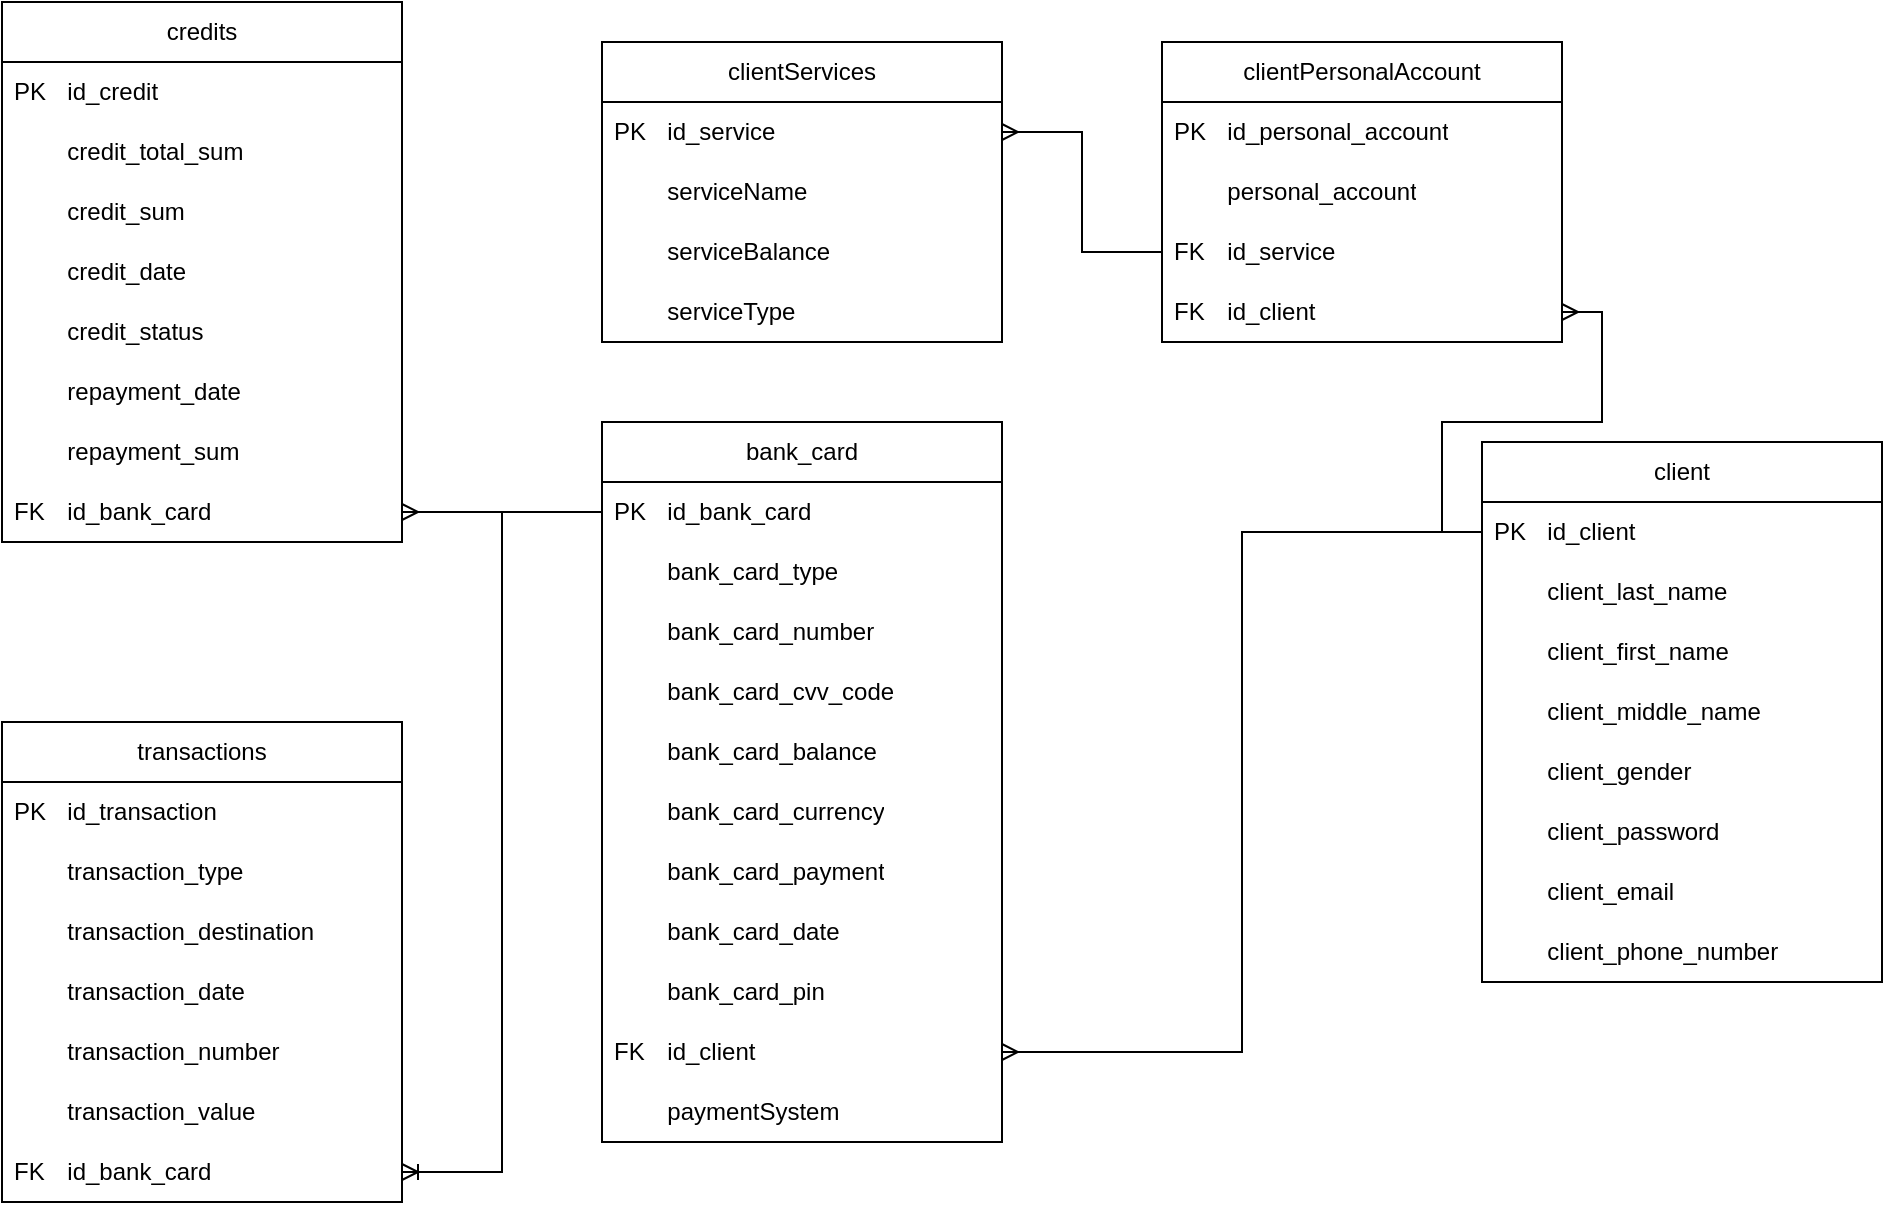 <mxfile version="23.0.2" type="device">
  <diagram name="Страница — 1" id="0ipdvtex2FSD_jlwnOPj">
    <mxGraphModel dx="2277" dy="2917" grid="1" gridSize="10" guides="1" tooltips="1" connect="1" arrows="1" fold="1" page="1" pageScale="1" pageWidth="827" pageHeight="1169" math="0" shadow="0">
      <root>
        <mxCell id="0" />
        <mxCell id="1" parent="0" />
        <mxCell id="9BYOonYDYAqLUWdTiCfe-1" value="clientServices" style="swimlane;fontStyle=0;childLayout=stackLayout;horizontal=1;startSize=30;horizontalStack=0;resizeParent=1;resizeParentMax=0;resizeLast=0;collapsible=1;marginBottom=0;whiteSpace=wrap;html=1;" vertex="1" parent="1">
          <mxGeometry x="80" y="120" width="200" height="150" as="geometry" />
        </mxCell>
        <mxCell id="9BYOonYDYAqLUWdTiCfe-2" value="PK&lt;span style=&quot;white-space: pre;&quot;&gt;&#x9;&lt;/span&gt;id_service" style="text;strokeColor=none;fillColor=none;align=left;verticalAlign=middle;spacingLeft=4;spacingRight=4;overflow=hidden;points=[[0,0.5],[1,0.5]];portConstraint=eastwest;rotatable=0;whiteSpace=wrap;html=1;" vertex="1" parent="9BYOonYDYAqLUWdTiCfe-1">
          <mxGeometry y="30" width="200" height="30" as="geometry" />
        </mxCell>
        <mxCell id="9BYOonYDYAqLUWdTiCfe-3" value="&lt;span style=&quot;white-space: pre;&quot;&gt;&#x9;&lt;/span&gt;serviceName" style="text;strokeColor=none;fillColor=none;align=left;verticalAlign=middle;spacingLeft=4;spacingRight=4;overflow=hidden;points=[[0,0.5],[1,0.5]];portConstraint=eastwest;rotatable=0;whiteSpace=wrap;html=1;" vertex="1" parent="9BYOonYDYAqLUWdTiCfe-1">
          <mxGeometry y="60" width="200" height="30" as="geometry" />
        </mxCell>
        <mxCell id="9BYOonYDYAqLUWdTiCfe-4" value="&amp;nbsp;&amp;nbsp;&lt;span style=&quot;white-space: pre;&quot;&gt;&#x9;&lt;/span&gt;serviceBalance" style="text;strokeColor=none;fillColor=none;align=left;verticalAlign=middle;spacingLeft=4;spacingRight=4;overflow=hidden;points=[[0,0.5],[1,0.5]];portConstraint=eastwest;rotatable=0;whiteSpace=wrap;html=1;" vertex="1" parent="9BYOonYDYAqLUWdTiCfe-1">
          <mxGeometry y="90" width="200" height="30" as="geometry" />
        </mxCell>
        <mxCell id="9BYOonYDYAqLUWdTiCfe-5" value="&amp;nbsp;&amp;nbsp;&lt;span style=&quot;white-space: pre;&quot;&gt;&#x9;&lt;/span&gt;serviceType" style="text;strokeColor=none;fillColor=none;align=left;verticalAlign=middle;spacingLeft=4;spacingRight=4;overflow=hidden;points=[[0,0.5],[1,0.5]];portConstraint=eastwest;rotatable=0;whiteSpace=wrap;html=1;" vertex="1" parent="9BYOonYDYAqLUWdTiCfe-1">
          <mxGeometry y="120" width="200" height="30" as="geometry" />
        </mxCell>
        <mxCell id="9BYOonYDYAqLUWdTiCfe-6" value="clientPersonalAccount" style="swimlane;fontStyle=0;childLayout=stackLayout;horizontal=1;startSize=30;horizontalStack=0;resizeParent=1;resizeParentMax=0;resizeLast=0;collapsible=1;marginBottom=0;whiteSpace=wrap;html=1;" vertex="1" parent="1">
          <mxGeometry x="360" y="120" width="200" height="150" as="geometry" />
        </mxCell>
        <mxCell id="9BYOonYDYAqLUWdTiCfe-7" value="PK&lt;span style=&quot;white-space: pre;&quot;&gt;&#x9;&lt;/span&gt;id_personal_account" style="text;strokeColor=none;fillColor=none;align=left;verticalAlign=middle;spacingLeft=4;spacingRight=4;overflow=hidden;points=[[0,0.5],[1,0.5]];portConstraint=eastwest;rotatable=0;whiteSpace=wrap;html=1;" vertex="1" parent="9BYOonYDYAqLUWdTiCfe-6">
          <mxGeometry y="30" width="200" height="30" as="geometry" />
        </mxCell>
        <mxCell id="9BYOonYDYAqLUWdTiCfe-10" value="&amp;nbsp;&amp;nbsp;&lt;span style=&quot;white-space: pre;&quot;&gt;&#x9;&lt;/span&gt;personal_account" style="text;strokeColor=none;fillColor=none;align=left;verticalAlign=middle;spacingLeft=4;spacingRight=4;overflow=hidden;points=[[0,0.5],[1,0.5]];portConstraint=eastwest;rotatable=0;whiteSpace=wrap;html=1;" vertex="1" parent="9BYOonYDYAqLUWdTiCfe-6">
          <mxGeometry y="60" width="200" height="30" as="geometry" />
        </mxCell>
        <mxCell id="9BYOonYDYAqLUWdTiCfe-8" value="FK&lt;span style=&quot;white-space: pre;&quot;&gt;&#x9;&lt;/span&gt;id_service" style="text;strokeColor=none;fillColor=none;align=left;verticalAlign=middle;spacingLeft=4;spacingRight=4;overflow=hidden;points=[[0,0.5],[1,0.5]];portConstraint=eastwest;rotatable=0;whiteSpace=wrap;html=1;" vertex="1" parent="9BYOonYDYAqLUWdTiCfe-6">
          <mxGeometry y="90" width="200" height="30" as="geometry" />
        </mxCell>
        <mxCell id="9BYOonYDYAqLUWdTiCfe-9" value="FK&lt;span style=&quot;white-space: pre;&quot;&gt;&#x9;&lt;/span&gt;id_client" style="text;strokeColor=none;fillColor=none;align=left;verticalAlign=middle;spacingLeft=4;spacingRight=4;overflow=hidden;points=[[0,0.5],[1,0.5]];portConstraint=eastwest;rotatable=0;whiteSpace=wrap;html=1;" vertex="1" parent="9BYOonYDYAqLUWdTiCfe-6">
          <mxGeometry y="120" width="200" height="30" as="geometry" />
        </mxCell>
        <mxCell id="9BYOonYDYAqLUWdTiCfe-11" style="edgeStyle=orthogonalEdgeStyle;rounded=0;orthogonalLoop=1;jettySize=auto;html=1;exitX=0;exitY=0.5;exitDx=0;exitDy=0;entryX=1;entryY=0.5;entryDx=0;entryDy=0;endArrow=ERmany;endFill=0;" edge="1" parent="1" source="9BYOonYDYAqLUWdTiCfe-8" target="9BYOonYDYAqLUWdTiCfe-2">
          <mxGeometry relative="1" as="geometry" />
        </mxCell>
        <mxCell id="9BYOonYDYAqLUWdTiCfe-12" value="client" style="swimlane;fontStyle=0;childLayout=stackLayout;horizontal=1;startSize=30;horizontalStack=0;resizeParent=1;resizeParentMax=0;resizeLast=0;collapsible=1;marginBottom=0;whiteSpace=wrap;html=1;" vertex="1" parent="1">
          <mxGeometry x="520" y="320" width="200" height="270" as="geometry" />
        </mxCell>
        <mxCell id="9BYOonYDYAqLUWdTiCfe-13" value="PK&lt;span style=&quot;white-space: pre;&quot;&gt;&#x9;&lt;/span&gt;id_client" style="text;strokeColor=none;fillColor=none;align=left;verticalAlign=middle;spacingLeft=4;spacingRight=4;overflow=hidden;points=[[0,0.5],[1,0.5]];portConstraint=eastwest;rotatable=0;whiteSpace=wrap;html=1;" vertex="1" parent="9BYOonYDYAqLUWdTiCfe-12">
          <mxGeometry y="30" width="200" height="30" as="geometry" />
        </mxCell>
        <mxCell id="9BYOonYDYAqLUWdTiCfe-14" value="&amp;nbsp;&amp;nbsp;&lt;span style=&quot;white-space: pre;&quot;&gt;&#x9;&lt;/span&gt;client_last_name" style="text;strokeColor=none;fillColor=none;align=left;verticalAlign=middle;spacingLeft=4;spacingRight=4;overflow=hidden;points=[[0,0.5],[1,0.5]];portConstraint=eastwest;rotatable=0;whiteSpace=wrap;html=1;" vertex="1" parent="9BYOonYDYAqLUWdTiCfe-12">
          <mxGeometry y="60" width="200" height="30" as="geometry" />
        </mxCell>
        <mxCell id="9BYOonYDYAqLUWdTiCfe-21" value="&amp;nbsp;&amp;nbsp;&lt;span style=&quot;white-space: pre;&quot;&gt;&#x9;&lt;/span&gt;client_first_name" style="text;strokeColor=none;fillColor=none;align=left;verticalAlign=middle;spacingLeft=4;spacingRight=4;overflow=hidden;points=[[0,0.5],[1,0.5]];portConstraint=eastwest;rotatable=0;whiteSpace=wrap;html=1;" vertex="1" parent="9BYOonYDYAqLUWdTiCfe-12">
          <mxGeometry y="90" width="200" height="30" as="geometry" />
        </mxCell>
        <mxCell id="9BYOonYDYAqLUWdTiCfe-22" value="&amp;nbsp;&amp;nbsp;&lt;span style=&quot;white-space: pre;&quot;&gt;&#x9;&lt;/span&gt;client_middle_name" style="text;strokeColor=none;fillColor=none;align=left;verticalAlign=middle;spacingLeft=4;spacingRight=4;overflow=hidden;points=[[0,0.5],[1,0.5]];portConstraint=eastwest;rotatable=0;whiteSpace=wrap;html=1;" vertex="1" parent="9BYOonYDYAqLUWdTiCfe-12">
          <mxGeometry y="120" width="200" height="30" as="geometry" />
        </mxCell>
        <mxCell id="9BYOonYDYAqLUWdTiCfe-23" value="&amp;nbsp;&amp;nbsp;&lt;span style=&quot;white-space: pre;&quot;&gt;&#x9;&lt;/span&gt;client_gender" style="text;strokeColor=none;fillColor=none;align=left;verticalAlign=middle;spacingLeft=4;spacingRight=4;overflow=hidden;points=[[0,0.5],[1,0.5]];portConstraint=eastwest;rotatable=0;whiteSpace=wrap;html=1;" vertex="1" parent="9BYOonYDYAqLUWdTiCfe-12">
          <mxGeometry y="150" width="200" height="30" as="geometry" />
        </mxCell>
        <mxCell id="9BYOonYDYAqLUWdTiCfe-20" value="&amp;nbsp;&amp;nbsp;&lt;span style=&quot;white-space: pre;&quot;&gt;&#x9;&lt;/span&gt;client_password" style="text;strokeColor=none;fillColor=none;align=left;verticalAlign=middle;spacingLeft=4;spacingRight=4;overflow=hidden;points=[[0,0.5],[1,0.5]];portConstraint=eastwest;rotatable=0;whiteSpace=wrap;html=1;" vertex="1" parent="9BYOonYDYAqLUWdTiCfe-12">
          <mxGeometry y="180" width="200" height="30" as="geometry" />
        </mxCell>
        <mxCell id="9BYOonYDYAqLUWdTiCfe-15" value="&amp;nbsp;&amp;nbsp;&lt;span style=&quot;white-space: pre;&quot;&gt;&#x9;&lt;/span&gt;client_email" style="text;strokeColor=none;fillColor=none;align=left;verticalAlign=middle;spacingLeft=4;spacingRight=4;overflow=hidden;points=[[0,0.5],[1,0.5]];portConstraint=eastwest;rotatable=0;whiteSpace=wrap;html=1;" vertex="1" parent="9BYOonYDYAqLUWdTiCfe-12">
          <mxGeometry y="210" width="200" height="30" as="geometry" />
        </mxCell>
        <mxCell id="9BYOonYDYAqLUWdTiCfe-24" value="&amp;nbsp;&amp;nbsp;&lt;span style=&quot;white-space: pre;&quot;&gt;&#x9;&lt;/span&gt;client_phone_number" style="text;strokeColor=none;fillColor=none;align=left;verticalAlign=middle;spacingLeft=4;spacingRight=4;overflow=hidden;points=[[0,0.5],[1,0.5]];portConstraint=eastwest;rotatable=0;whiteSpace=wrap;html=1;" vertex="1" parent="9BYOonYDYAqLUWdTiCfe-12">
          <mxGeometry y="240" width="200" height="30" as="geometry" />
        </mxCell>
        <mxCell id="9BYOonYDYAqLUWdTiCfe-26" style="edgeStyle=orthogonalEdgeStyle;rounded=0;orthogonalLoop=1;jettySize=auto;html=1;exitX=0;exitY=0.5;exitDx=0;exitDy=0;entryX=1;entryY=0.5;entryDx=0;entryDy=0;endArrow=ERmany;endFill=0;" edge="1" parent="1" source="9BYOonYDYAqLUWdTiCfe-13" target="9BYOonYDYAqLUWdTiCfe-9">
          <mxGeometry relative="1" as="geometry" />
        </mxCell>
        <mxCell id="9BYOonYDYAqLUWdTiCfe-27" value="bank_card" style="swimlane;fontStyle=0;childLayout=stackLayout;horizontal=1;startSize=30;horizontalStack=0;resizeParent=1;resizeParentMax=0;resizeLast=0;collapsible=1;marginBottom=0;whiteSpace=wrap;html=1;" vertex="1" parent="1">
          <mxGeometry x="80" y="310" width="200" height="360" as="geometry" />
        </mxCell>
        <mxCell id="9BYOonYDYAqLUWdTiCfe-28" value="PK&lt;span style=&quot;white-space: pre;&quot;&gt;&#x9;&lt;/span&gt;id_bank_card" style="text;strokeColor=none;fillColor=none;align=left;verticalAlign=middle;spacingLeft=4;spacingRight=4;overflow=hidden;points=[[0,0.5],[1,0.5]];portConstraint=eastwest;rotatable=0;whiteSpace=wrap;html=1;" vertex="1" parent="9BYOonYDYAqLUWdTiCfe-27">
          <mxGeometry y="30" width="200" height="30" as="geometry" />
        </mxCell>
        <mxCell id="9BYOonYDYAqLUWdTiCfe-29" value="&amp;nbsp;&amp;nbsp;&lt;span style=&quot;white-space: pre;&quot;&gt;&#x9;&lt;/span&gt;bank_card_type" style="text;strokeColor=none;fillColor=none;align=left;verticalAlign=middle;spacingLeft=4;spacingRight=4;overflow=hidden;points=[[0,0.5],[1,0.5]];portConstraint=eastwest;rotatable=0;whiteSpace=wrap;html=1;" vertex="1" parent="9BYOonYDYAqLUWdTiCfe-27">
          <mxGeometry y="60" width="200" height="30" as="geometry" />
        </mxCell>
        <mxCell id="9BYOonYDYAqLUWdTiCfe-31" value="&amp;nbsp;&amp;nbsp;&lt;span style=&quot;white-space: pre;&quot;&gt;&#x9;&lt;/span&gt;bank_card_number" style="text;strokeColor=none;fillColor=none;align=left;verticalAlign=middle;spacingLeft=4;spacingRight=4;overflow=hidden;points=[[0,0.5],[1,0.5]];portConstraint=eastwest;rotatable=0;whiteSpace=wrap;html=1;" vertex="1" parent="9BYOonYDYAqLUWdTiCfe-27">
          <mxGeometry y="90" width="200" height="30" as="geometry" />
        </mxCell>
        <mxCell id="9BYOonYDYAqLUWdTiCfe-33" value="&amp;nbsp;&amp;nbsp;&lt;span style=&quot;white-space: pre;&quot;&gt;&#x9;&lt;/span&gt;bank_card_cvv_code" style="text;strokeColor=none;fillColor=none;align=left;verticalAlign=middle;spacingLeft=4;spacingRight=4;overflow=hidden;points=[[0,0.5],[1,0.5]];portConstraint=eastwest;rotatable=0;whiteSpace=wrap;html=1;" vertex="1" parent="9BYOonYDYAqLUWdTiCfe-27">
          <mxGeometry y="120" width="200" height="30" as="geometry" />
        </mxCell>
        <mxCell id="9BYOonYDYAqLUWdTiCfe-34" value="&amp;nbsp;&amp;nbsp;&lt;span style=&quot;white-space: pre;&quot;&gt;&#x9;&lt;/span&gt;bank_card_balance" style="text;strokeColor=none;fillColor=none;align=left;verticalAlign=middle;spacingLeft=4;spacingRight=4;overflow=hidden;points=[[0,0.5],[1,0.5]];portConstraint=eastwest;rotatable=0;whiteSpace=wrap;html=1;" vertex="1" parent="9BYOonYDYAqLUWdTiCfe-27">
          <mxGeometry y="150" width="200" height="30" as="geometry" />
        </mxCell>
        <mxCell id="9BYOonYDYAqLUWdTiCfe-35" value="&amp;nbsp;&amp;nbsp;&lt;span style=&quot;white-space: pre;&quot;&gt;&#x9;&lt;/span&gt;bank_card_currency" style="text;strokeColor=none;fillColor=none;align=left;verticalAlign=middle;spacingLeft=4;spacingRight=4;overflow=hidden;points=[[0,0.5],[1,0.5]];portConstraint=eastwest;rotatable=0;whiteSpace=wrap;html=1;" vertex="1" parent="9BYOonYDYAqLUWdTiCfe-27">
          <mxGeometry y="180" width="200" height="30" as="geometry" />
        </mxCell>
        <mxCell id="9BYOonYDYAqLUWdTiCfe-36" value="&amp;nbsp;&amp;nbsp;&lt;span style=&quot;white-space: pre;&quot;&gt;&#x9;&lt;/span&gt;bank_card_payment" style="text;strokeColor=none;fillColor=none;align=left;verticalAlign=middle;spacingLeft=4;spacingRight=4;overflow=hidden;points=[[0,0.5],[1,0.5]];portConstraint=eastwest;rotatable=0;whiteSpace=wrap;html=1;" vertex="1" parent="9BYOonYDYAqLUWdTiCfe-27">
          <mxGeometry y="210" width="200" height="30" as="geometry" />
        </mxCell>
        <mxCell id="9BYOonYDYAqLUWdTiCfe-37" value="&amp;nbsp;&amp;nbsp;&lt;span style=&quot;white-space: pre;&quot;&gt;&#x9;&lt;/span&gt;bank_card_date" style="text;strokeColor=none;fillColor=none;align=left;verticalAlign=middle;spacingLeft=4;spacingRight=4;overflow=hidden;points=[[0,0.5],[1,0.5]];portConstraint=eastwest;rotatable=0;whiteSpace=wrap;html=1;" vertex="1" parent="9BYOonYDYAqLUWdTiCfe-27">
          <mxGeometry y="240" width="200" height="30" as="geometry" />
        </mxCell>
        <mxCell id="9BYOonYDYAqLUWdTiCfe-38" value="&amp;nbsp;&amp;nbsp;&lt;span style=&quot;white-space: pre;&quot;&gt;&#x9;&lt;/span&gt;bank_card_pin" style="text;strokeColor=none;fillColor=none;align=left;verticalAlign=middle;spacingLeft=4;spacingRight=4;overflow=hidden;points=[[0,0.5],[1,0.5]];portConstraint=eastwest;rotatable=0;whiteSpace=wrap;html=1;" vertex="1" parent="9BYOonYDYAqLUWdTiCfe-27">
          <mxGeometry y="270" width="200" height="30" as="geometry" />
        </mxCell>
        <mxCell id="9BYOonYDYAqLUWdTiCfe-39" value="FK&lt;span style=&quot;white-space: pre;&quot;&gt;&#x9;&lt;/span&gt;id_client" style="text;strokeColor=none;fillColor=none;align=left;verticalAlign=middle;spacingLeft=4;spacingRight=4;overflow=hidden;points=[[0,0.5],[1,0.5]];portConstraint=eastwest;rotatable=0;whiteSpace=wrap;html=1;" vertex="1" parent="9BYOonYDYAqLUWdTiCfe-27">
          <mxGeometry y="300" width="200" height="30" as="geometry" />
        </mxCell>
        <mxCell id="9BYOonYDYAqLUWdTiCfe-32" value="&amp;nbsp;&amp;nbsp;&lt;span style=&quot;white-space: pre;&quot;&gt;&#x9;&lt;/span&gt;paymentSystem" style="text;strokeColor=none;fillColor=none;align=left;verticalAlign=middle;spacingLeft=4;spacingRight=4;overflow=hidden;points=[[0,0.5],[1,0.5]];portConstraint=eastwest;rotatable=0;whiteSpace=wrap;html=1;" vertex="1" parent="9BYOonYDYAqLUWdTiCfe-27">
          <mxGeometry y="330" width="200" height="30" as="geometry" />
        </mxCell>
        <mxCell id="9BYOonYDYAqLUWdTiCfe-40" style="edgeStyle=orthogonalEdgeStyle;rounded=0;orthogonalLoop=1;jettySize=auto;html=1;exitX=0;exitY=0.5;exitDx=0;exitDy=0;entryX=1;entryY=0.5;entryDx=0;entryDy=0;endArrow=ERmany;endFill=0;" edge="1" parent="1" source="9BYOonYDYAqLUWdTiCfe-13" target="9BYOonYDYAqLUWdTiCfe-39">
          <mxGeometry relative="1" as="geometry" />
        </mxCell>
        <mxCell id="9BYOonYDYAqLUWdTiCfe-41" value="credits" style="swimlane;fontStyle=0;childLayout=stackLayout;horizontal=1;startSize=30;horizontalStack=0;resizeParent=1;resizeParentMax=0;resizeLast=0;collapsible=1;marginBottom=0;whiteSpace=wrap;html=1;" vertex="1" parent="1">
          <mxGeometry x="-220" y="100" width="200" height="270" as="geometry" />
        </mxCell>
        <mxCell id="9BYOonYDYAqLUWdTiCfe-42" value="PK&lt;span style=&quot;white-space: pre;&quot;&gt;&#x9;&lt;/span&gt;id_credit" style="text;strokeColor=none;fillColor=none;align=left;verticalAlign=middle;spacingLeft=4;spacingRight=4;overflow=hidden;points=[[0,0.5],[1,0.5]];portConstraint=eastwest;rotatable=0;whiteSpace=wrap;html=1;" vertex="1" parent="9BYOonYDYAqLUWdTiCfe-41">
          <mxGeometry y="30" width="200" height="30" as="geometry" />
        </mxCell>
        <mxCell id="9BYOonYDYAqLUWdTiCfe-43" value="&amp;nbsp;&amp;nbsp;&lt;span style=&quot;white-space: pre;&quot;&gt;&#x9;&lt;/span&gt;credit_total_sum" style="text;strokeColor=none;fillColor=none;align=left;verticalAlign=middle;spacingLeft=4;spacingRight=4;overflow=hidden;points=[[0,0.5],[1,0.5]];portConstraint=eastwest;rotatable=0;whiteSpace=wrap;html=1;" vertex="1" parent="9BYOonYDYAqLUWdTiCfe-41">
          <mxGeometry y="60" width="200" height="30" as="geometry" />
        </mxCell>
        <mxCell id="9BYOonYDYAqLUWdTiCfe-46" value="&amp;nbsp;&amp;nbsp;&lt;span style=&quot;white-space: pre;&quot;&gt;&#x9;&lt;/span&gt;credit_sum" style="text;strokeColor=none;fillColor=none;align=left;verticalAlign=middle;spacingLeft=4;spacingRight=4;overflow=hidden;points=[[0,0.5],[1,0.5]];portConstraint=eastwest;rotatable=0;whiteSpace=wrap;html=1;" vertex="1" parent="9BYOonYDYAqLUWdTiCfe-41">
          <mxGeometry y="90" width="200" height="30" as="geometry" />
        </mxCell>
        <mxCell id="9BYOonYDYAqLUWdTiCfe-47" value="&amp;nbsp;&amp;nbsp;&lt;span style=&quot;white-space: pre;&quot;&gt;&#x9;&lt;/span&gt;credit_date" style="text;strokeColor=none;fillColor=none;align=left;verticalAlign=middle;spacingLeft=4;spacingRight=4;overflow=hidden;points=[[0,0.5],[1,0.5]];portConstraint=eastwest;rotatable=0;whiteSpace=wrap;html=1;" vertex="1" parent="9BYOonYDYAqLUWdTiCfe-41">
          <mxGeometry y="120" width="200" height="30" as="geometry" />
        </mxCell>
        <mxCell id="9BYOonYDYAqLUWdTiCfe-48" value="&amp;nbsp;&amp;nbsp;&lt;span style=&quot;white-space: pre;&quot;&gt;&#x9;&lt;/span&gt;credit_status" style="text;strokeColor=none;fillColor=none;align=left;verticalAlign=middle;spacingLeft=4;spacingRight=4;overflow=hidden;points=[[0,0.5],[1,0.5]];portConstraint=eastwest;rotatable=0;whiteSpace=wrap;html=1;" vertex="1" parent="9BYOonYDYAqLUWdTiCfe-41">
          <mxGeometry y="150" width="200" height="30" as="geometry" />
        </mxCell>
        <mxCell id="9BYOonYDYAqLUWdTiCfe-49" value="&amp;nbsp;&amp;nbsp;&lt;span style=&quot;white-space: pre;&quot;&gt;&#x9;&lt;/span&gt;repayment_date" style="text;strokeColor=none;fillColor=none;align=left;verticalAlign=middle;spacingLeft=4;spacingRight=4;overflow=hidden;points=[[0,0.5],[1,0.5]];portConstraint=eastwest;rotatable=0;whiteSpace=wrap;html=1;" vertex="1" parent="9BYOonYDYAqLUWdTiCfe-41">
          <mxGeometry y="180" width="200" height="30" as="geometry" />
        </mxCell>
        <mxCell id="9BYOonYDYAqLUWdTiCfe-50" value="&amp;nbsp;&amp;nbsp;&lt;span style=&quot;white-space: pre;&quot;&gt;&#x9;&lt;/span&gt;repayment_sum" style="text;strokeColor=none;fillColor=none;align=left;verticalAlign=middle;spacingLeft=4;spacingRight=4;overflow=hidden;points=[[0,0.5],[1,0.5]];portConstraint=eastwest;rotatable=0;whiteSpace=wrap;html=1;" vertex="1" parent="9BYOonYDYAqLUWdTiCfe-41">
          <mxGeometry y="210" width="200" height="30" as="geometry" />
        </mxCell>
        <mxCell id="9BYOonYDYAqLUWdTiCfe-45" value="FK&amp;nbsp;&amp;nbsp;&lt;span style=&quot;white-space: pre;&quot;&gt;&#x9;&lt;/span&gt;id_bank_card" style="text;strokeColor=none;fillColor=none;align=left;verticalAlign=middle;spacingLeft=4;spacingRight=4;overflow=hidden;points=[[0,0.5],[1,0.5]];portConstraint=eastwest;rotatable=0;whiteSpace=wrap;html=1;" vertex="1" parent="9BYOonYDYAqLUWdTiCfe-41">
          <mxGeometry y="240" width="200" height="30" as="geometry" />
        </mxCell>
        <mxCell id="9BYOonYDYAqLUWdTiCfe-51" style="edgeStyle=orthogonalEdgeStyle;rounded=0;orthogonalLoop=1;jettySize=auto;html=1;exitX=0;exitY=0.5;exitDx=0;exitDy=0;entryX=1;entryY=0.5;entryDx=0;entryDy=0;endArrow=ERmany;endFill=0;" edge="1" parent="1" source="9BYOonYDYAqLUWdTiCfe-28" target="9BYOonYDYAqLUWdTiCfe-45">
          <mxGeometry relative="1" as="geometry" />
        </mxCell>
        <mxCell id="9BYOonYDYAqLUWdTiCfe-52" value="transactions" style="swimlane;fontStyle=0;childLayout=stackLayout;horizontal=1;startSize=30;horizontalStack=0;resizeParent=1;resizeParentMax=0;resizeLast=0;collapsible=1;marginBottom=0;whiteSpace=wrap;html=1;" vertex="1" parent="1">
          <mxGeometry x="-220" y="460" width="200" height="240" as="geometry" />
        </mxCell>
        <mxCell id="9BYOonYDYAqLUWdTiCfe-53" value="PK&lt;span style=&quot;white-space: pre;&quot;&gt;&#x9;&lt;/span&gt;id_transaction" style="text;strokeColor=none;fillColor=none;align=left;verticalAlign=middle;spacingLeft=4;spacingRight=4;overflow=hidden;points=[[0,0.5],[1,0.5]];portConstraint=eastwest;rotatable=0;whiteSpace=wrap;html=1;" vertex="1" parent="9BYOonYDYAqLUWdTiCfe-52">
          <mxGeometry y="30" width="200" height="30" as="geometry" />
        </mxCell>
        <mxCell id="9BYOonYDYAqLUWdTiCfe-54" value="&amp;nbsp;&amp;nbsp;&lt;span style=&quot;white-space: pre;&quot;&gt;&#x9;&lt;/span&gt;transaction_type" style="text;strokeColor=none;fillColor=none;align=left;verticalAlign=middle;spacingLeft=4;spacingRight=4;overflow=hidden;points=[[0,0.5],[1,0.5]];portConstraint=eastwest;rotatable=0;whiteSpace=wrap;html=1;" vertex="1" parent="9BYOonYDYAqLUWdTiCfe-52">
          <mxGeometry y="60" width="200" height="30" as="geometry" />
        </mxCell>
        <mxCell id="9BYOonYDYAqLUWdTiCfe-56" value="&amp;nbsp;&amp;nbsp;&lt;span style=&quot;white-space: pre;&quot;&gt;&#x9;&lt;/span&gt;transaction_destination" style="text;strokeColor=none;fillColor=none;align=left;verticalAlign=middle;spacingLeft=4;spacingRight=4;overflow=hidden;points=[[0,0.5],[1,0.5]];portConstraint=eastwest;rotatable=0;whiteSpace=wrap;html=1;" vertex="1" parent="9BYOonYDYAqLUWdTiCfe-52">
          <mxGeometry y="90" width="200" height="30" as="geometry" />
        </mxCell>
        <mxCell id="9BYOonYDYAqLUWdTiCfe-55" value="&amp;nbsp;&amp;nbsp;&lt;span style=&quot;white-space: pre;&quot;&gt;&#x9;&lt;/span&gt;transaction_date" style="text;strokeColor=none;fillColor=none;align=left;verticalAlign=middle;spacingLeft=4;spacingRight=4;overflow=hidden;points=[[0,0.5],[1,0.5]];portConstraint=eastwest;rotatable=0;whiteSpace=wrap;html=1;" vertex="1" parent="9BYOonYDYAqLUWdTiCfe-52">
          <mxGeometry y="120" width="200" height="30" as="geometry" />
        </mxCell>
        <mxCell id="9BYOonYDYAqLUWdTiCfe-58" value="&amp;nbsp;&amp;nbsp;&lt;span style=&quot;white-space: pre;&quot;&gt;&#x9;&lt;/span&gt;transaction_number" style="text;strokeColor=none;fillColor=none;align=left;verticalAlign=middle;spacingLeft=4;spacingRight=4;overflow=hidden;points=[[0,0.5],[1,0.5]];portConstraint=eastwest;rotatable=0;whiteSpace=wrap;html=1;" vertex="1" parent="9BYOonYDYAqLUWdTiCfe-52">
          <mxGeometry y="150" width="200" height="30" as="geometry" />
        </mxCell>
        <mxCell id="9BYOonYDYAqLUWdTiCfe-59" value="&amp;nbsp;&amp;nbsp;&lt;span style=&quot;white-space: pre;&quot;&gt;&#x9;&lt;/span&gt;transaction_value" style="text;strokeColor=none;fillColor=none;align=left;verticalAlign=middle;spacingLeft=4;spacingRight=4;overflow=hidden;points=[[0,0.5],[1,0.5]];portConstraint=eastwest;rotatable=0;whiteSpace=wrap;html=1;" vertex="1" parent="9BYOonYDYAqLUWdTiCfe-52">
          <mxGeometry y="180" width="200" height="30" as="geometry" />
        </mxCell>
        <mxCell id="9BYOonYDYAqLUWdTiCfe-57" value="FK&amp;nbsp;&amp;nbsp;&lt;span style=&quot;white-space: pre;&quot;&gt;&#x9;&lt;/span&gt;id_bank_card" style="text;strokeColor=none;fillColor=none;align=left;verticalAlign=middle;spacingLeft=4;spacingRight=4;overflow=hidden;points=[[0,0.5],[1,0.5]];portConstraint=eastwest;rotatable=0;whiteSpace=wrap;html=1;" vertex="1" parent="9BYOonYDYAqLUWdTiCfe-52">
          <mxGeometry y="210" width="200" height="30" as="geometry" />
        </mxCell>
        <mxCell id="9BYOonYDYAqLUWdTiCfe-60" style="edgeStyle=orthogonalEdgeStyle;rounded=0;orthogonalLoop=1;jettySize=auto;html=1;exitX=0;exitY=0.5;exitDx=0;exitDy=0;entryX=1;entryY=0.5;entryDx=0;entryDy=0;endArrow=ERoneToMany;endFill=0;" edge="1" parent="1" source="9BYOonYDYAqLUWdTiCfe-28" target="9BYOonYDYAqLUWdTiCfe-57">
          <mxGeometry relative="1" as="geometry" />
        </mxCell>
      </root>
    </mxGraphModel>
  </diagram>
</mxfile>

